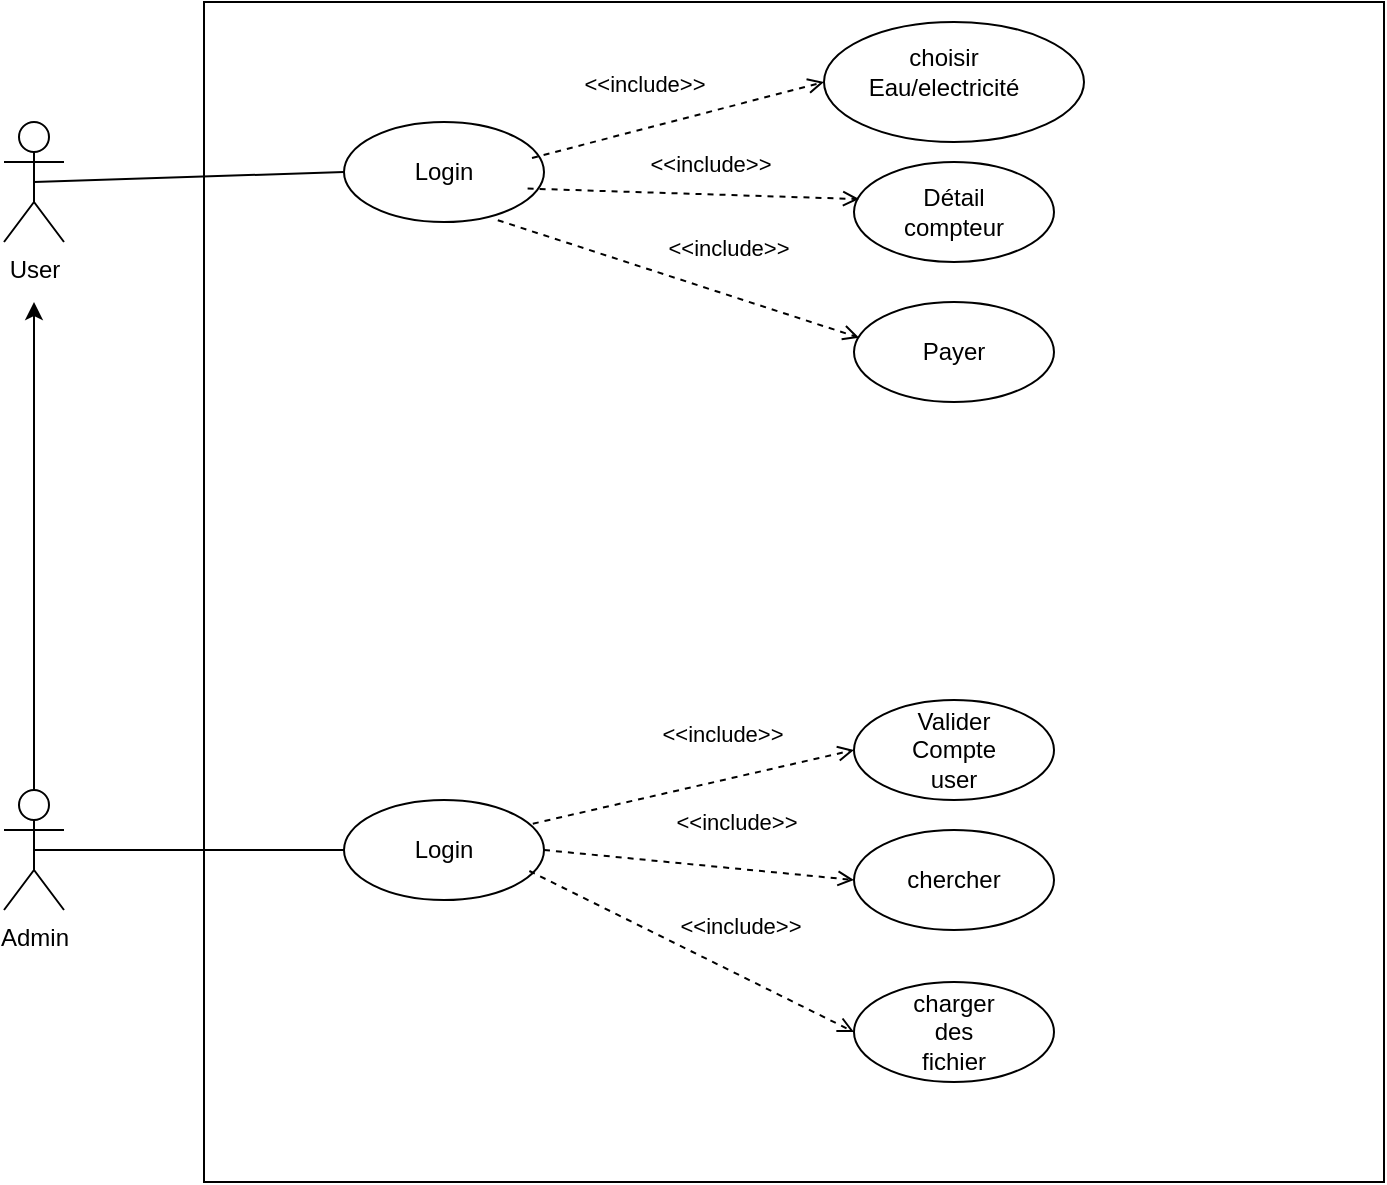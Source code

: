 <mxfile>
    <diagram id="6Uv1bx2q8d9KtAHQ7SN_" name="Diagramme de cas d'utilisation">
        <mxGraphModel dx="1054" dy="617" grid="1" gridSize="10" guides="1" tooltips="1" connect="1" arrows="1" fold="1" page="1" pageScale="1" pageWidth="827" pageHeight="1169" background="#ffffff" math="0" shadow="0">
            <root>
                <mxCell id="0"/>
                <mxCell id="1" parent="0"/>
                <mxCell id="2" value="" style="whiteSpace=wrap;html=1;aspect=fixed;fillColor=#FFFFFF;strokeColor=#000000;" parent="1" vertex="1">
                    <mxGeometry x="160" y="190" width="590" height="590" as="geometry"/>
                </mxCell>
                <mxCell id="3" value="&lt;font color=&quot;#000000&quot;&gt;User&lt;/font&gt;" style="shape=umlActor;verticalLabelPosition=bottom;verticalAlign=top;html=1;outlineConnect=0;strokeColor=#000000;fillColor=#FFFFFF;" parent="1" vertex="1">
                    <mxGeometry x="60" y="250" width="30" height="60" as="geometry"/>
                </mxCell>
                <mxCell id="6" value="" style="ellipse;whiteSpace=wrap;html=1;strokeColor=#000000;fillColor=#FFFFFF;" parent="1" vertex="1">
                    <mxGeometry x="230" y="250" width="100" height="50" as="geometry"/>
                </mxCell>
                <mxCell id="7" value="&lt;font color=&quot;#000000&quot;&gt;Login&lt;/font&gt;" style="text;html=1;strokeColor=none;fillColor=none;align=center;verticalAlign=middle;whiteSpace=wrap;rounded=0;" parent="1" vertex="1">
                    <mxGeometry x="260" y="265" width="40" height="20" as="geometry"/>
                </mxCell>
                <mxCell id="8" value="" style="ellipse;whiteSpace=wrap;html=1;strokeColor=#000000;fillColor=#FFFFFF;" parent="1" vertex="1">
                    <mxGeometry x="470" y="200" width="130" height="60" as="geometry"/>
                </mxCell>
                <mxCell id="9" value="&lt;font color=&quot;#000000&quot;&gt;choisir&lt;br&gt;Eau/electricité&lt;br&gt;&lt;/font&gt;" style="text;html=1;strokeColor=none;fillColor=none;align=center;verticalAlign=middle;whiteSpace=wrap;rounded=0;" parent="1" vertex="1">
                    <mxGeometry x="510" y="215" width="40" height="20" as="geometry"/>
                </mxCell>
                <mxCell id="10" value="" style="ellipse;whiteSpace=wrap;html=1;strokeColor=#000000;fillColor=#FFFFFF;" parent="1" vertex="1">
                    <mxGeometry x="485" y="270" width="100" height="50" as="geometry"/>
                </mxCell>
                <mxCell id="11" value="&lt;font color=&quot;#000000&quot;&gt;Détail compteur&lt;/font&gt;" style="text;html=1;strokeColor=none;fillColor=none;align=center;verticalAlign=middle;whiteSpace=wrap;rounded=0;" parent="1" vertex="1">
                    <mxGeometry x="515" y="285" width="40" height="20" as="geometry"/>
                </mxCell>
                <mxCell id="12" value="" style="ellipse;whiteSpace=wrap;html=1;strokeColor=#000000;fillColor=#FFFFFF;" parent="1" vertex="1">
                    <mxGeometry x="485" y="340" width="100" height="50" as="geometry"/>
                </mxCell>
                <mxCell id="13" value="&lt;font color=&quot;#000000&quot;&gt;Payer&lt;/font&gt;" style="text;html=1;strokeColor=none;fillColor=none;align=center;verticalAlign=middle;whiteSpace=wrap;rounded=0;" parent="1" vertex="1">
                    <mxGeometry x="515" y="355" width="40" height="20" as="geometry"/>
                </mxCell>
                <mxCell id="14" value="" style="endArrow=none;html=1;entryX=0;entryY=0.5;entryDx=0;entryDy=0;exitX=0.5;exitY=0.5;exitDx=0;exitDy=0;exitPerimeter=0;strokeColor=#000000;" parent="1" source="3" target="6" edge="1">
                    <mxGeometry width="50" height="50" relative="1" as="geometry">
                        <mxPoint x="100" y="320" as="sourcePoint"/>
                        <mxPoint x="150" y="270" as="targetPoint"/>
                    </mxGeometry>
                </mxCell>
                <mxCell id="15" value="&lt;font color=&quot;#000000&quot;&gt;&amp;lt;&amp;lt;include&amp;gt;&amp;gt;&lt;/font&gt;" style="html=1;verticalAlign=bottom;labelBackgroundColor=none;endArrow=open;endFill=0;dashed=1;strokeColor=#000000;entryX=0;entryY=0.5;entryDx=0;entryDy=0;" parent="1" target="8" edge="1">
                    <mxGeometry x="-0.19" y="13" width="160" relative="1" as="geometry">
                        <mxPoint x="324" y="268" as="sourcePoint"/>
                        <mxPoint x="500" y="260" as="targetPoint"/>
                        <mxPoint as="offset"/>
                    </mxGeometry>
                </mxCell>
                <mxCell id="16" value="&lt;font color=&quot;#000000&quot;&gt;&amp;lt;&amp;lt;include&amp;gt;&amp;gt;&lt;/font&gt;" style="html=1;verticalAlign=bottom;labelBackgroundColor=none;endArrow=open;endFill=0;dashed=1;strokeColor=#000000;entryX=0.026;entryY=0.371;entryDx=0;entryDy=0;entryPerimeter=0;exitX=0.918;exitY=0.666;exitDx=0;exitDy=0;exitPerimeter=0;" parent="1" source="6" target="10" edge="1">
                    <mxGeometry x="0.115" y="6" width="160" relative="1" as="geometry">
                        <mxPoint x="334" y="278" as="sourcePoint"/>
                        <mxPoint x="480.0" y="240" as="targetPoint"/>
                        <mxPoint x="-1" as="offset"/>
                    </mxGeometry>
                </mxCell>
                <mxCell id="17" value="&lt;font color=&quot;#000000&quot;&gt;&amp;lt;&amp;lt;include&amp;gt;&amp;gt;&lt;/font&gt;" style="html=1;verticalAlign=bottom;labelBackgroundColor=none;endArrow=open;endFill=0;dashed=1;strokeColor=#000000;entryX=0.026;entryY=0.357;entryDx=0;entryDy=0;entryPerimeter=0;exitX=0.769;exitY=0.982;exitDx=0;exitDy=0;exitPerimeter=0;" parent="1" source="6" target="12" edge="1">
                    <mxGeometry x="0.222" y="14" width="160" relative="1" as="geometry">
                        <mxPoint x="344" y="288" as="sourcePoint"/>
                        <mxPoint x="490.0" y="250" as="targetPoint"/>
                        <mxPoint as="offset"/>
                    </mxGeometry>
                </mxCell>
                <mxCell id="35" style="edgeStyle=orthogonalEdgeStyle;rounded=0;orthogonalLoop=1;jettySize=auto;html=1;strokeColor=#000000;" parent="1" source="18" edge="1">
                    <mxGeometry relative="1" as="geometry">
                        <mxPoint x="75" y="340" as="targetPoint"/>
                    </mxGeometry>
                </mxCell>
                <mxCell id="18" value="&lt;font color=&quot;#000000&quot;&gt;Admin&lt;/font&gt;" style="shape=umlActor;verticalLabelPosition=bottom;verticalAlign=top;html=1;outlineConnect=0;strokeColor=#000000;fillColor=#FFFFFF;" parent="1" vertex="1">
                    <mxGeometry x="60" y="584" width="30" height="60" as="geometry"/>
                </mxCell>
                <mxCell id="19" value="" style="ellipse;whiteSpace=wrap;html=1;strokeColor=#000000;fillColor=#FFFFFF;" parent="1" vertex="1">
                    <mxGeometry x="230" y="589" width="100" height="50" as="geometry"/>
                </mxCell>
                <mxCell id="20" value="&lt;font color=&quot;#000000&quot;&gt;Login&lt;/font&gt;" style="text;html=1;strokeColor=none;fillColor=none;align=center;verticalAlign=middle;whiteSpace=wrap;rounded=0;" parent="1" vertex="1">
                    <mxGeometry x="260" y="604" width="40" height="20" as="geometry"/>
                </mxCell>
                <mxCell id="24" value="" style="ellipse;whiteSpace=wrap;html=1;strokeColor=#000000;fillColor=#FFFFFF;" parent="1" vertex="1">
                    <mxGeometry x="485" y="604" width="100" height="50" as="geometry"/>
                </mxCell>
                <mxCell id="25" value="&lt;font color=&quot;#000000&quot;&gt;chercher&lt;br&gt;&lt;/font&gt;" style="text;html=1;strokeColor=none;fillColor=none;align=center;verticalAlign=middle;whiteSpace=wrap;rounded=0;" parent="1" vertex="1">
                    <mxGeometry x="515" y="619" width="40" height="20" as="geometry"/>
                </mxCell>
                <mxCell id="26" value="" style="ellipse;whiteSpace=wrap;html=1;strokeColor=#000000;fillColor=#FFFFFF;" parent="1" vertex="1">
                    <mxGeometry x="485" y="539" width="100" height="50" as="geometry"/>
                </mxCell>
                <mxCell id="27" value="&lt;font color=&quot;#000000&quot;&gt;Valider&lt;br&gt;Compte user&lt;br&gt;&lt;/font&gt;" style="text;html=1;strokeColor=none;fillColor=none;align=center;verticalAlign=middle;whiteSpace=wrap;rounded=0;" parent="1" vertex="1">
                    <mxGeometry x="515" y="554" width="40" height="20" as="geometry"/>
                </mxCell>
                <mxCell id="28" value="" style="endArrow=none;html=1;entryX=0;entryY=0.5;entryDx=0;entryDy=0;exitX=0.5;exitY=0.5;exitDx=0;exitDy=0;exitPerimeter=0;strokeColor=#000000;" parent="1" source="18" target="19" edge="1">
                    <mxGeometry width="50" height="50" relative="1" as="geometry">
                        <mxPoint x="85" y="290" as="sourcePoint"/>
                        <mxPoint x="240" y="285" as="targetPoint"/>
                    </mxGeometry>
                </mxCell>
                <mxCell id="29" value="" style="ellipse;whiteSpace=wrap;html=1;strokeColor=#000000;fillColor=#FFFFFF;" parent="1" vertex="1">
                    <mxGeometry x="485" y="680" width="100" height="50" as="geometry"/>
                </mxCell>
                <mxCell id="30" value="&lt;font color=&quot;#000000&quot;&gt;charger&lt;br&gt;des fichier&lt;br&gt;&lt;/font&gt;" style="text;html=1;strokeColor=none;fillColor=none;align=center;verticalAlign=middle;whiteSpace=wrap;rounded=0;" parent="1" vertex="1">
                    <mxGeometry x="515" y="695" width="40" height="20" as="geometry"/>
                </mxCell>
                <mxCell id="31" value="&lt;font color=&quot;#000000&quot;&gt;&amp;lt;&amp;lt;include&amp;gt;&amp;gt;&lt;/font&gt;" style="html=1;verticalAlign=bottom;labelBackgroundColor=none;endArrow=open;endFill=0;dashed=1;strokeColor=#000000;entryX=0;entryY=0.5;entryDx=0;entryDy=0;exitX=0.944;exitY=0.237;exitDx=0;exitDy=0;exitPerimeter=0;" parent="1" source="19" target="26" edge="1">
                    <mxGeometry x="0.222" y="14" width="160" relative="1" as="geometry">
                        <mxPoint x="316.9" y="309.1" as="sourcePoint"/>
                        <mxPoint x="497.6" y="367.85" as="targetPoint"/>
                        <mxPoint as="offset"/>
                    </mxGeometry>
                </mxCell>
                <mxCell id="33" value="&lt;font color=&quot;#000000&quot;&gt;&amp;lt;&amp;lt;include&amp;gt;&amp;gt;&lt;/font&gt;" style="html=1;verticalAlign=bottom;labelBackgroundColor=none;endArrow=open;endFill=0;dashed=1;strokeColor=#000000;entryX=0;entryY=0.5;entryDx=0;entryDy=0;exitX=1;exitY=0.5;exitDx=0;exitDy=0;" parent="1" source="19" target="24" edge="1">
                    <mxGeometry x="0.222" y="14" width="160" relative="1" as="geometry">
                        <mxPoint x="326.9" y="319.1" as="sourcePoint"/>
                        <mxPoint x="507.6" y="377.85" as="targetPoint"/>
                        <mxPoint as="offset"/>
                    </mxGeometry>
                </mxCell>
                <mxCell id="34" value="&lt;font color=&quot;#000000&quot;&gt;&amp;lt;&amp;lt;include&amp;gt;&amp;gt;&lt;/font&gt;" style="html=1;verticalAlign=bottom;labelBackgroundColor=none;endArrow=open;endFill=0;dashed=1;strokeColor=#000000;entryX=0;entryY=0.5;entryDx=0;entryDy=0;exitX=0.927;exitY=0.71;exitDx=0;exitDy=0;exitPerimeter=0;" parent="1" source="19" target="29" edge="1">
                    <mxGeometry x="0.222" y="14" width="160" relative="1" as="geometry">
                        <mxPoint x="336.9" y="329.1" as="sourcePoint"/>
                        <mxPoint x="517.6" y="387.85" as="targetPoint"/>
                        <mxPoint as="offset"/>
                    </mxGeometry>
                </mxCell>
            </root>
        </mxGraphModel>
    </diagram>
    <diagram id="yCfLrrYYPGwhY7c87uXr" name="Diagramme de classe">
        <mxGraphModel dx="1054" dy="617" grid="1" gridSize="10" guides="1" tooltips="1" connect="1" arrows="1" fold="1" page="1" pageScale="1" pageWidth="827" pageHeight="1169" background="#ffffff" math="0" shadow="0">
            <root>
                <mxCell id="dT5y3rurYBZQKFHs0yX8-0"/>
                <mxCell id="dT5y3rurYBZQKFHs0yX8-1" parent="dT5y3rurYBZQKFHs0yX8-0"/>
                <mxCell id="dT5y3rurYBZQKFHs0yX8-2" value="User" style="swimlane;fontStyle=0;childLayout=stackLayout;horizontal=1;startSize=26;horizontalStack=0;resizeParent=1;resizeParentMax=0;resizeLast=0;collapsible=1;marginBottom=0;strokeColor=#000000;fillColor=#FFFFFF;fontColor=#000000;" parent="dT5y3rurYBZQKFHs0yX8-1" vertex="1">
                    <mxGeometry x="40" y="130" width="140" height="260" as="geometry"/>
                </mxCell>
                <mxCell id="dT5y3rurYBZQKFHs0yX8-10" value="Id_user :  int" style="text;strokeColor=none;fillColor=none;align=left;verticalAlign=top;spacingLeft=4;spacingRight=4;overflow=hidden;rotatable=0;points=[[0,0.5],[1,0.5]];portConstraint=eastwest;fontColor=#000000;" parent="dT5y3rurYBZQKFHs0yX8-2" vertex="1">
                    <mxGeometry y="26" width="140" height="26" as="geometry"/>
                </mxCell>
                <mxCell id="dT5y3rurYBZQKFHs0yX8-3" value="CIN  : String" style="text;strokeColor=none;fillColor=none;align=left;verticalAlign=top;spacingLeft=4;spacingRight=4;overflow=hidden;rotatable=0;points=[[0,0.5],[1,0.5]];portConstraint=eastwest;fontColor=#000000;" parent="dT5y3rurYBZQKFHs0yX8-2" vertex="1">
                    <mxGeometry y="52" width="140" height="26" as="geometry"/>
                </mxCell>
                <mxCell id="dT5y3rurYBZQKFHs0yX8-4" value="Nom  : String" style="text;strokeColor=none;fillColor=none;align=left;verticalAlign=top;spacingLeft=4;spacingRight=4;overflow=hidden;rotatable=0;points=[[0,0.5],[1,0.5]];portConstraint=eastwest;fontColor=#000000;" parent="dT5y3rurYBZQKFHs0yX8-2" vertex="1">
                    <mxGeometry y="78" width="140" height="26" as="geometry"/>
                </mxCell>
                <mxCell id="dT5y3rurYBZQKFHs0yX8-5" value="Prenom  : String" style="text;strokeColor=none;fillColor=none;align=left;verticalAlign=top;spacingLeft=4;spacingRight=4;overflow=hidden;rotatable=0;points=[[0,0.5],[1,0.5]];portConstraint=eastwest;fontColor=#000000;" parent="dT5y3rurYBZQKFHs0yX8-2" vertex="1">
                    <mxGeometry y="104" width="140" height="26" as="geometry"/>
                </mxCell>
                <mxCell id="dT5y3rurYBZQKFHs0yX8-27" value="Password  : String" style="text;strokeColor=none;fillColor=none;align=left;verticalAlign=top;spacingLeft=4;spacingRight=4;overflow=hidden;rotatable=0;points=[[0,0.5],[1,0.5]];portConstraint=eastwest;fontColor=#000000;" parent="dT5y3rurYBZQKFHs0yX8-2" vertex="1">
                    <mxGeometry y="130" width="140" height="26" as="geometry"/>
                </mxCell>
                <mxCell id="dT5y3rurYBZQKFHs0yX8-17" value="Email :  String" style="text;strokeColor=none;fillColor=none;align=left;verticalAlign=top;spacingLeft=4;spacingRight=4;overflow=hidden;rotatable=0;points=[[0,0.5],[1,0.5]];portConstraint=eastwest;fontColor=#000000;" parent="dT5y3rurYBZQKFHs0yX8-2" vertex="1">
                    <mxGeometry y="156" width="140" height="26" as="geometry"/>
                </mxCell>
                <mxCell id="dT5y3rurYBZQKFHs0yX8-16" value="Adresse : String" style="text;strokeColor=none;fillColor=none;align=left;verticalAlign=top;spacingLeft=4;spacingRight=4;overflow=hidden;rotatable=0;points=[[0,0.5],[1,0.5]];portConstraint=eastwest;fontColor=#000000;" parent="dT5y3rurYBZQKFHs0yX8-2" vertex="1">
                    <mxGeometry y="182" width="140" height="26" as="geometry"/>
                </mxCell>
                <mxCell id="dT5y3rurYBZQKFHs0yX8-11" value="Localité : String" style="text;strokeColor=none;fillColor=none;align=left;verticalAlign=top;spacingLeft=4;spacingRight=4;overflow=hidden;rotatable=0;points=[[0,0.5],[1,0.5]];portConstraint=eastwest;fontColor=#000000;" parent="dT5y3rurYBZQKFHs0yX8-2" vertex="1">
                    <mxGeometry y="208" width="140" height="26" as="geometry"/>
                </mxCell>
                <mxCell id="dT5y3rurYBZQKFHs0yX8-14" value="Num_contrat : int" style="text;strokeColor=none;fillColor=none;align=left;verticalAlign=top;spacingLeft=4;spacingRight=4;overflow=hidden;rotatable=0;points=[[0,0.5],[1,0.5]];portConstraint=eastwest;fontColor=#000000;" parent="dT5y3rurYBZQKFHs0yX8-2" vertex="1">
                    <mxGeometry y="234" width="140" height="26" as="geometry"/>
                </mxCell>
                <mxCell id="dT5y3rurYBZQKFHs0yX8-18" value="Admin" style="swimlane;fontStyle=0;childLayout=stackLayout;horizontal=1;startSize=26;horizontalStack=0;resizeParent=1;resizeParentMax=0;resizeLast=0;collapsible=1;marginBottom=0;strokeColor=#000000;fillColor=#FFFFFF;fontColor=#000000;" parent="dT5y3rurYBZQKFHs0yX8-1" vertex="1">
                    <mxGeometry x="380" y="280" width="140" height="156" as="geometry"/>
                </mxCell>
                <mxCell id="dT5y3rurYBZQKFHs0yX8-19" value="Id_Admin :  int" style="text;strokeColor=none;fillColor=none;align=left;verticalAlign=top;spacingLeft=4;spacingRight=4;overflow=hidden;rotatable=0;points=[[0,0.5],[1,0.5]];portConstraint=eastwest;fontColor=#000000;" parent="dT5y3rurYBZQKFHs0yX8-18" vertex="1">
                    <mxGeometry y="26" width="140" height="26" as="geometry"/>
                </mxCell>
                <mxCell id="dT5y3rurYBZQKFHs0yX8-20" value="CIN  : String" style="text;strokeColor=none;fillColor=none;align=left;verticalAlign=top;spacingLeft=4;spacingRight=4;overflow=hidden;rotatable=0;points=[[0,0.5],[1,0.5]];portConstraint=eastwest;fontColor=#000000;" parent="dT5y3rurYBZQKFHs0yX8-18" vertex="1">
                    <mxGeometry y="52" width="140" height="26" as="geometry"/>
                </mxCell>
                <mxCell id="dT5y3rurYBZQKFHs0yX8-21" value="Nom  : String" style="text;strokeColor=none;fillColor=none;align=left;verticalAlign=top;spacingLeft=4;spacingRight=4;overflow=hidden;rotatable=0;points=[[0,0.5],[1,0.5]];portConstraint=eastwest;fontColor=#000000;" parent="dT5y3rurYBZQKFHs0yX8-18" vertex="1">
                    <mxGeometry y="78" width="140" height="26" as="geometry"/>
                </mxCell>
                <mxCell id="dT5y3rurYBZQKFHs0yX8-29" value="Prenom  : String" style="text;strokeColor=none;fillColor=none;align=left;verticalAlign=top;spacingLeft=4;spacingRight=4;overflow=hidden;rotatable=0;points=[[0,0.5],[1,0.5]];portConstraint=eastwest;fontColor=#000000;" parent="dT5y3rurYBZQKFHs0yX8-18" vertex="1">
                    <mxGeometry y="104" width="140" height="26" as="geometry"/>
                </mxCell>
                <mxCell id="dT5y3rurYBZQKFHs0yX8-28" value="Password  : String" style="text;strokeColor=none;fillColor=none;align=left;verticalAlign=top;spacingLeft=4;spacingRight=4;overflow=hidden;rotatable=0;points=[[0,0.5],[1,0.5]];portConstraint=eastwest;fontColor=#000000;" parent="dT5y3rurYBZQKFHs0yX8-18" vertex="1">
                    <mxGeometry y="130" width="140" height="26" as="geometry"/>
                </mxCell>
                <mxCell id="D7jNsEc8hf1ZXLEWP1kd-24" value="Détail consomation" style="swimlane;fontStyle=0;childLayout=stackLayout;horizontal=1;startSize=26;horizontalStack=0;resizeParent=1;resizeParentMax=0;resizeLast=0;collapsible=1;marginBottom=0;strokeColor=#000000;fillColor=#FFFFFF;fontColor=#000000;" parent="dT5y3rurYBZQKFHs0yX8-1" vertex="1">
                    <mxGeometry x="130" y="650" width="140" height="312" as="geometry"/>
                </mxCell>
                <mxCell id="D7jNsEc8hf1ZXLEWP1kd-25" value="Id_compteur :  int" style="text;strokeColor=none;fillColor=none;align=left;verticalAlign=top;spacingLeft=4;spacingRight=4;overflow=hidden;rotatable=0;points=[[0,0.5],[1,0.5]];portConstraint=eastwest;fontColor=#000000;" parent="D7jNsEc8hf1ZXLEWP1kd-24" vertex="1">
                    <mxGeometry y="26" width="140" height="26" as="geometry"/>
                </mxCell>
                <mxCell id="D7jNsEc8hf1ZXLEWP1kd-26" value="Reference: int" style="text;strokeColor=none;fillColor=none;align=left;verticalAlign=top;spacingLeft=4;spacingRight=4;overflow=hidden;rotatable=0;points=[[0,0.5],[1,0.5]];portConstraint=eastwest;fontColor=#000000;" parent="D7jNsEc8hf1ZXLEWP1kd-24" vertex="1">
                    <mxGeometry y="52" width="140" height="26" as="geometry"/>
                </mxCell>
                <mxCell id="D7jNsEc8hf1ZXLEWP1kd-27" value="Puissance: int" style="text;strokeColor=none;fillColor=none;align=left;verticalAlign=top;spacingLeft=4;spacingRight=4;overflow=hidden;rotatable=0;points=[[0,0.5],[1,0.5]];portConstraint=eastwest;fontColor=#000000;" parent="D7jNsEc8hf1ZXLEWP1kd-24" vertex="1">
                    <mxGeometry y="78" width="140" height="26" as="geometry"/>
                </mxCell>
                <mxCell id="D7jNsEc8hf1ZXLEWP1kd-28" value="Ancien_index: int" style="text;strokeColor=none;fillColor=none;align=left;verticalAlign=top;spacingLeft=4;spacingRight=4;overflow=hidden;rotatable=0;points=[[0,0.5],[1,0.5]];portConstraint=eastwest;fontColor=#000000;" parent="D7jNsEc8hf1ZXLEWP1kd-24" vertex="1">
                    <mxGeometry y="104" width="140" height="26" as="geometry"/>
                </mxCell>
                <mxCell id="D7jNsEc8hf1ZXLEWP1kd-29" value="Nouvel index : int" style="text;strokeColor=none;fillColor=none;align=left;verticalAlign=top;spacingLeft=4;spacingRight=4;overflow=hidden;rotatable=0;points=[[0,0.5],[1,0.5]];portConstraint=eastwest;fontColor=#000000;" parent="D7jNsEc8hf1ZXLEWP1kd-24" vertex="1">
                    <mxGeometry y="130" width="140" height="26" as="geometry"/>
                </mxCell>
                <mxCell id="D7jNsEc8hf1ZXLEWP1kd-30" value="Anc_date:  date" style="text;strokeColor=none;fillColor=none;align=left;verticalAlign=top;spacingLeft=4;spacingRight=4;overflow=hidden;rotatable=0;points=[[0,0.5],[1,0.5]];portConstraint=eastwest;fontColor=#000000;" parent="D7jNsEc8hf1ZXLEWP1kd-24" vertex="1">
                    <mxGeometry y="156" width="140" height="26" as="geometry"/>
                </mxCell>
                <mxCell id="D7jNsEc8hf1ZXLEWP1kd-31" value="Nov_date: date" style="text;strokeColor=none;fillColor=none;align=left;verticalAlign=top;spacingLeft=4;spacingRight=4;overflow=hidden;rotatable=0;points=[[0,0.5],[1,0.5]];portConstraint=eastwest;fontColor=#000000;" parent="D7jNsEc8hf1ZXLEWP1kd-24" vertex="1">
                    <mxGeometry y="182" width="140" height="26" as="geometry"/>
                </mxCell>
                <mxCell id="D7jNsEc8hf1ZXLEWP1kd-32" value="consomation : int" style="text;strokeColor=none;fillColor=none;align=left;verticalAlign=top;spacingLeft=4;spacingRight=4;overflow=hidden;rotatable=0;points=[[0,0.5],[1,0.5]];portConstraint=eastwest;fontColor=#000000;" parent="D7jNsEc8hf1ZXLEWP1kd-24" vertex="1">
                    <mxGeometry y="208" width="140" height="26" as="geometry"/>
                </mxCell>
                <mxCell id="D7jNsEc8hf1ZXLEWP1kd-33" value="conso_factur: int" style="text;strokeColor=none;fillColor=none;align=left;verticalAlign=top;spacingLeft=4;spacingRight=4;overflow=hidden;rotatable=0;points=[[0,0.5],[1,0.5]];portConstraint=eastwest;fontColor=#000000;" parent="D7jNsEc8hf1ZXLEWP1kd-24" vertex="1">
                    <mxGeometry y="234" width="140" height="26" as="geometry"/>
                </mxCell>
                <mxCell id="D7jNsEc8hf1ZXLEWP1kd-34" value="Montant : int" style="text;strokeColor=none;fillColor=none;align=left;verticalAlign=top;spacingLeft=4;spacingRight=4;overflow=hidden;rotatable=0;points=[[0,0.5],[1,0.5]];portConstraint=eastwest;fontColor=#000000;" parent="D7jNsEc8hf1ZXLEWP1kd-24" vertex="1">
                    <mxGeometry y="260" width="140" height="26" as="geometry"/>
                </mxCell>
                <mxCell id="D7jNsEc8hf1ZXLEWP1kd-35" value="id_user :int" style="text;strokeColor=none;fillColor=none;align=left;verticalAlign=top;spacingLeft=4;spacingRight=4;overflow=hidden;rotatable=0;points=[[0,0.5],[1,0.5]];portConstraint=eastwest;fontColor=#000000;" parent="D7jNsEc8hf1ZXLEWP1kd-24" vertex="1">
                    <mxGeometry y="286" width="140" height="26" as="geometry"/>
                </mxCell>
                <mxCell id="KQEDDR_EHpp_7sOs7Zoa-0" value="User_valider" style="swimlane;fontStyle=0;childLayout=stackLayout;horizontal=1;startSize=26;horizontalStack=0;resizeParent=1;resizeParentMax=0;resizeLast=0;collapsible=1;marginBottom=0;strokeColor=#000000;fillColor=#FFFFFF;fontColor=#000000;" parent="dT5y3rurYBZQKFHs0yX8-1" vertex="1">
                    <mxGeometry x="670" y="540" width="140" height="286" as="geometry"/>
                </mxCell>
                <mxCell id="KQEDDR_EHpp_7sOs7Zoa-1" value="Id_user :  int" style="text;strokeColor=none;fillColor=none;align=left;verticalAlign=top;spacingLeft=4;spacingRight=4;overflow=hidden;rotatable=0;points=[[0,0.5],[1,0.5]];portConstraint=eastwest;fontColor=#000000;" parent="KQEDDR_EHpp_7sOs7Zoa-0" vertex="1">
                    <mxGeometry y="26" width="140" height="26" as="geometry"/>
                </mxCell>
                <mxCell id="KQEDDR_EHpp_7sOs7Zoa-2" value="CIN  : String" style="text;strokeColor=none;fillColor=none;align=left;verticalAlign=top;spacingLeft=4;spacingRight=4;overflow=hidden;rotatable=0;points=[[0,0.5],[1,0.5]];portConstraint=eastwest;fontColor=#000000;" parent="KQEDDR_EHpp_7sOs7Zoa-0" vertex="1">
                    <mxGeometry y="52" width="140" height="26" as="geometry"/>
                </mxCell>
                <mxCell id="KQEDDR_EHpp_7sOs7Zoa-3" value="Nom  : String" style="text;strokeColor=none;fillColor=none;align=left;verticalAlign=top;spacingLeft=4;spacingRight=4;overflow=hidden;rotatable=0;points=[[0,0.5],[1,0.5]];portConstraint=eastwest;fontColor=#000000;" parent="KQEDDR_EHpp_7sOs7Zoa-0" vertex="1">
                    <mxGeometry y="78" width="140" height="26" as="geometry"/>
                </mxCell>
                <mxCell id="KQEDDR_EHpp_7sOs7Zoa-4" value="Prenom  : String" style="text;strokeColor=none;fillColor=none;align=left;verticalAlign=top;spacingLeft=4;spacingRight=4;overflow=hidden;rotatable=0;points=[[0,0.5],[1,0.5]];portConstraint=eastwest;fontColor=#000000;" parent="KQEDDR_EHpp_7sOs7Zoa-0" vertex="1">
                    <mxGeometry y="104" width="140" height="26" as="geometry"/>
                </mxCell>
                <mxCell id="KQEDDR_EHpp_7sOs7Zoa-5" value="Password  : String" style="text;strokeColor=none;fillColor=none;align=left;verticalAlign=top;spacingLeft=4;spacingRight=4;overflow=hidden;rotatable=0;points=[[0,0.5],[1,0.5]];portConstraint=eastwest;fontColor=#000000;" parent="KQEDDR_EHpp_7sOs7Zoa-0" vertex="1">
                    <mxGeometry y="130" width="140" height="26" as="geometry"/>
                </mxCell>
                <mxCell id="KQEDDR_EHpp_7sOs7Zoa-6" value="Email :  String" style="text;strokeColor=none;fillColor=none;align=left;verticalAlign=top;spacingLeft=4;spacingRight=4;overflow=hidden;rotatable=0;points=[[0,0.5],[1,0.5]];portConstraint=eastwest;fontColor=#000000;" parent="KQEDDR_EHpp_7sOs7Zoa-0" vertex="1">
                    <mxGeometry y="156" width="140" height="26" as="geometry"/>
                </mxCell>
                <mxCell id="KQEDDR_EHpp_7sOs7Zoa-7" value="Adresse : String" style="text;strokeColor=none;fillColor=none;align=left;verticalAlign=top;spacingLeft=4;spacingRight=4;overflow=hidden;rotatable=0;points=[[0,0.5],[1,0.5]];portConstraint=eastwest;fontColor=#000000;" parent="KQEDDR_EHpp_7sOs7Zoa-0" vertex="1">
                    <mxGeometry y="182" width="140" height="26" as="geometry"/>
                </mxCell>
                <mxCell id="KQEDDR_EHpp_7sOs7Zoa-8" value="Localité : String" style="text;strokeColor=none;fillColor=none;align=left;verticalAlign=top;spacingLeft=4;spacingRight=4;overflow=hidden;rotatable=0;points=[[0,0.5],[1,0.5]];portConstraint=eastwest;fontColor=#000000;" parent="KQEDDR_EHpp_7sOs7Zoa-0" vertex="1">
                    <mxGeometry y="208" width="140" height="26" as="geometry"/>
                </mxCell>
                <mxCell id="KQEDDR_EHpp_7sOs7Zoa-9" value="Num_contrat : int" style="text;strokeColor=none;fillColor=none;align=left;verticalAlign=top;spacingLeft=4;spacingRight=4;overflow=hidden;rotatable=0;points=[[0,0.5],[1,0.5]];portConstraint=eastwest;fontColor=#000000;" parent="KQEDDR_EHpp_7sOs7Zoa-0" vertex="1">
                    <mxGeometry y="234" width="140" height="26" as="geometry"/>
                </mxCell>
                <mxCell id="KQEDDR_EHpp_7sOs7Zoa-10" value="id_Admin : int" style="text;strokeColor=none;fillColor=none;align=left;verticalAlign=top;spacingLeft=4;spacingRight=4;overflow=hidden;rotatable=0;points=[[0,0.5],[1,0.5]];portConstraint=eastwest;fontColor=#000000;" parent="KQEDDR_EHpp_7sOs7Zoa-0" vertex="1">
                    <mxGeometry y="260" width="140" height="26" as="geometry"/>
                </mxCell>
                <mxCell id="KQEDDR_EHpp_7sOs7Zoa-11" style="edgeStyle=orthogonalEdgeStyle;rounded=0;orthogonalLoop=1;jettySize=auto;html=1;entryX=1;entryY=0.5;entryDx=0;entryDy=0;fontColor=#000000;strokeColor=#000000;exitX=0;exitY=0.5;exitDx=0;exitDy=0;" parent="dT5y3rurYBZQKFHs0yX8-1" source="KQEDDR_EHpp_7sOs7Zoa-6" target="D7jNsEc8hf1ZXLEWP1kd-30" edge="1">
                    <mxGeometry relative="1" as="geometry">
                        <Array as="points">
                            <mxPoint x="500" y="709"/>
                            <mxPoint x="500" y="819"/>
                        </Array>
                    </mxGeometry>
                </mxCell>
                <mxCell id="KQEDDR_EHpp_7sOs7Zoa-12" value="1...*" style="text;html=1;strokeColor=none;fillColor=none;align=center;verticalAlign=middle;whiteSpace=wrap;rounded=0;fontColor=#000000;" parent="dT5y3rurYBZQKFHs0yX8-1" vertex="1">
                    <mxGeometry x="620" y="682" width="40" height="20" as="geometry"/>
                </mxCell>
                <mxCell id="KQEDDR_EHpp_7sOs7Zoa-14" value="1..*" style="text;html=1;strokeColor=none;fillColor=none;align=center;verticalAlign=middle;whiteSpace=wrap;rounded=0;fontColor=#000000;" parent="dT5y3rurYBZQKFHs0yX8-1" vertex="1">
                    <mxGeometry x="290" y="790" width="40" height="20" as="geometry"/>
                </mxCell>
                <mxCell id="KQEDDR_EHpp_7sOs7Zoa-16" style="edgeStyle=orthogonalEdgeStyle;rounded=0;orthogonalLoop=1;jettySize=auto;html=1;entryX=1;entryY=0.5;entryDx=0;entryDy=0;fontColor=#000000;strokeColor=#000000;" parent="dT5y3rurYBZQKFHs0yX8-1" source="dT5y3rurYBZQKFHs0yX8-21" target="dT5y3rurYBZQKFHs0yX8-4" edge="1">
                    <mxGeometry relative="1" as="geometry"/>
                </mxCell>
                <mxCell id="KQEDDR_EHpp_7sOs7Zoa-17" value="1...*" style="text;html=1;strokeColor=none;fillColor=none;align=center;verticalAlign=middle;whiteSpace=wrap;rounded=0;fontColor=#000000;" parent="dT5y3rurYBZQKFHs0yX8-1" vertex="1">
                    <mxGeometry x="340" y="348" width="40" height="20" as="geometry"/>
                </mxCell>
                <mxCell id="KQEDDR_EHpp_7sOs7Zoa-18" value="1...*" style="text;html=1;strokeColor=none;fillColor=none;align=center;verticalAlign=middle;whiteSpace=wrap;rounded=0;fontColor=#000000;" parent="dT5y3rurYBZQKFHs0yX8-1" vertex="1">
                    <mxGeometry x="190" y="190" width="40" height="20" as="geometry"/>
                </mxCell>
                <mxCell id="KQEDDR_EHpp_7sOs7Zoa-20" style="edgeStyle=orthogonalEdgeStyle;rounded=0;orthogonalLoop=1;jettySize=auto;html=1;entryX=0.5;entryY=0;entryDx=0;entryDy=0;fontColor=#000000;strokeColor=#000000;" parent="dT5y3rurYBZQKFHs0yX8-1" source="dT5y3rurYBZQKFHs0yX8-21" target="KQEDDR_EHpp_7sOs7Zoa-0" edge="1">
                    <mxGeometry relative="1" as="geometry"/>
                </mxCell>
                <mxCell id="KQEDDR_EHpp_7sOs7Zoa-21" value="1...*" style="text;html=1;strokeColor=none;fillColor=none;align=center;verticalAlign=middle;whiteSpace=wrap;rounded=0;fontColor=#000000;" parent="dT5y3rurYBZQKFHs0yX8-1" vertex="1">
                    <mxGeometry x="530" y="348" width="40" height="20" as="geometry"/>
                </mxCell>
                <mxCell id="KQEDDR_EHpp_7sOs7Zoa-22" value="1...*" style="text;html=1;strokeColor=none;fillColor=none;align=center;verticalAlign=middle;whiteSpace=wrap;rounded=0;fontColor=#000000;" parent="dT5y3rurYBZQKFHs0yX8-1" vertex="1">
                    <mxGeometry x="750" y="500" width="40" height="20" as="geometry"/>
                </mxCell>
                <mxCell id="KQEDDR_EHpp_7sOs7Zoa-30" value="Payemment" style="swimlane;fontStyle=0;childLayout=stackLayout;horizontal=1;startSize=26;horizontalStack=0;resizeParent=1;resizeParentMax=0;resizeLast=0;collapsible=1;marginBottom=0;strokeColor=#000000;fillColor=#FFFFFF;fontColor=#000000;" parent="dT5y3rurYBZQKFHs0yX8-1" vertex="1">
                    <mxGeometry x="510" y="870" width="140" height="234" as="geometry"/>
                </mxCell>
                <mxCell id="KQEDDR_EHpp_7sOs7Zoa-31" value="Id_payemment :  int" style="text;strokeColor=none;fillColor=none;align=left;verticalAlign=top;spacingLeft=4;spacingRight=4;overflow=hidden;rotatable=0;points=[[0,0.5],[1,0.5]];portConstraint=eastwest;fontColor=#000000;" parent="KQEDDR_EHpp_7sOs7Zoa-30" vertex="1">
                    <mxGeometry y="26" width="140" height="26" as="geometry"/>
                </mxCell>
                <mxCell id="KQEDDR_EHpp_7sOs7Zoa-32" value="Pa_date: date" style="text;strokeColor=none;fillColor=none;align=left;verticalAlign=top;spacingLeft=4;spacingRight=4;overflow=hidden;rotatable=0;points=[[0,0.5],[1,0.5]];portConstraint=eastwest;fontColor=#000000;" parent="KQEDDR_EHpp_7sOs7Zoa-30" vertex="1">
                    <mxGeometry y="52" width="140" height="26" as="geometry"/>
                </mxCell>
                <mxCell id="KQEDDR_EHpp_7sOs7Zoa-33" value="code_autorisation : int" style="text;strokeColor=none;fillColor=none;align=left;verticalAlign=top;spacingLeft=4;spacingRight=4;overflow=hidden;rotatable=0;points=[[0,0.5],[1,0.5]];portConstraint=eastwest;fontColor=#000000;" parent="KQEDDR_EHpp_7sOs7Zoa-30" vertex="1">
                    <mxGeometry y="78" width="140" height="26" as="geometry"/>
                </mxCell>
                <mxCell id="KQEDDR_EHpp_7sOs7Zoa-34" value="Pa_methode: string" style="text;strokeColor=none;fillColor=none;align=left;verticalAlign=top;spacingLeft=4;spacingRight=4;overflow=hidden;rotatable=0;points=[[0,0.5],[1,0.5]];portConstraint=eastwest;fontColor=#000000;" parent="KQEDDR_EHpp_7sOs7Zoa-30" vertex="1">
                    <mxGeometry y="104" width="140" height="26" as="geometry"/>
                </mxCell>
                <mxCell id="KQEDDR_EHpp_7sOs7Zoa-35" value="Num_carte : int" style="text;strokeColor=none;fillColor=none;align=left;verticalAlign=top;spacingLeft=4;spacingRight=4;overflow=hidden;rotatable=0;points=[[0,0.5],[1,0.5]];portConstraint=eastwest;fontColor=#000000;" parent="KQEDDR_EHpp_7sOs7Zoa-30" vertex="1">
                    <mxGeometry y="130" width="140" height="26" as="geometry"/>
                </mxCell>
                <mxCell id="KQEDDR_EHpp_7sOs7Zoa-36" value="transaction:  string" style="text;strokeColor=none;fillColor=none;align=left;verticalAlign=top;spacingLeft=4;spacingRight=4;overflow=hidden;rotatable=0;points=[[0,0.5],[1,0.5]];portConstraint=eastwest;fontColor=#000000;" parent="KQEDDR_EHpp_7sOs7Zoa-30" vertex="1">
                    <mxGeometry y="156" width="140" height="26" as="geometry"/>
                </mxCell>
                <mxCell id="KQEDDR_EHpp_7sOs7Zoa-37" value="reçu: int" style="text;strokeColor=none;fillColor=none;align=left;verticalAlign=top;spacingLeft=4;spacingRight=4;overflow=hidden;rotatable=0;points=[[0,0.5],[1,0.5]];portConstraint=eastwest;fontColor=#000000;" parent="KQEDDR_EHpp_7sOs7Zoa-30" vertex="1">
                    <mxGeometry y="182" width="140" height="26" as="geometry"/>
                </mxCell>
                <mxCell id="KQEDDR_EHpp_7sOs7Zoa-41" value="id_compteur :int" style="text;strokeColor=none;fillColor=none;align=left;verticalAlign=top;spacingLeft=4;spacingRight=4;overflow=hidden;rotatable=0;points=[[0,0.5],[1,0.5]];portConstraint=eastwest;fontColor=#000000;" parent="KQEDDR_EHpp_7sOs7Zoa-30" vertex="1">
                    <mxGeometry y="208" width="140" height="26" as="geometry"/>
                </mxCell>
                <mxCell id="KQEDDR_EHpp_7sOs7Zoa-42" style="edgeStyle=orthogonalEdgeStyle;rounded=0;orthogonalLoop=1;jettySize=auto;html=1;entryX=0;entryY=0.5;entryDx=0;entryDy=0;fontColor=#000000;strokeColor=#000000;" parent="dT5y3rurYBZQKFHs0yX8-1" source="D7jNsEc8hf1ZXLEWP1kd-33" target="KQEDDR_EHpp_7sOs7Zoa-30" edge="1">
                    <mxGeometry relative="1" as="geometry"/>
                </mxCell>
                <mxCell id="KQEDDR_EHpp_7sOs7Zoa-43" value="1..*" style="text;html=1;strokeColor=none;fillColor=none;align=center;verticalAlign=middle;whiteSpace=wrap;rounded=0;fontColor=#000000;" parent="dT5y3rurYBZQKFHs0yX8-1" vertex="1">
                    <mxGeometry x="280" y="870" width="40" height="20" as="geometry"/>
                </mxCell>
                <mxCell id="KQEDDR_EHpp_7sOs7Zoa-44" value="1..*" style="text;html=1;strokeColor=none;fillColor=none;align=center;verticalAlign=middle;whiteSpace=wrap;rounded=0;fontColor=#000000;" parent="dT5y3rurYBZQKFHs0yX8-1" vertex="1">
                    <mxGeometry x="460" y="962" width="40" height="20" as="geometry"/>
                </mxCell>
            </root>
        </mxGraphModel>
    </diagram>
</mxfile>